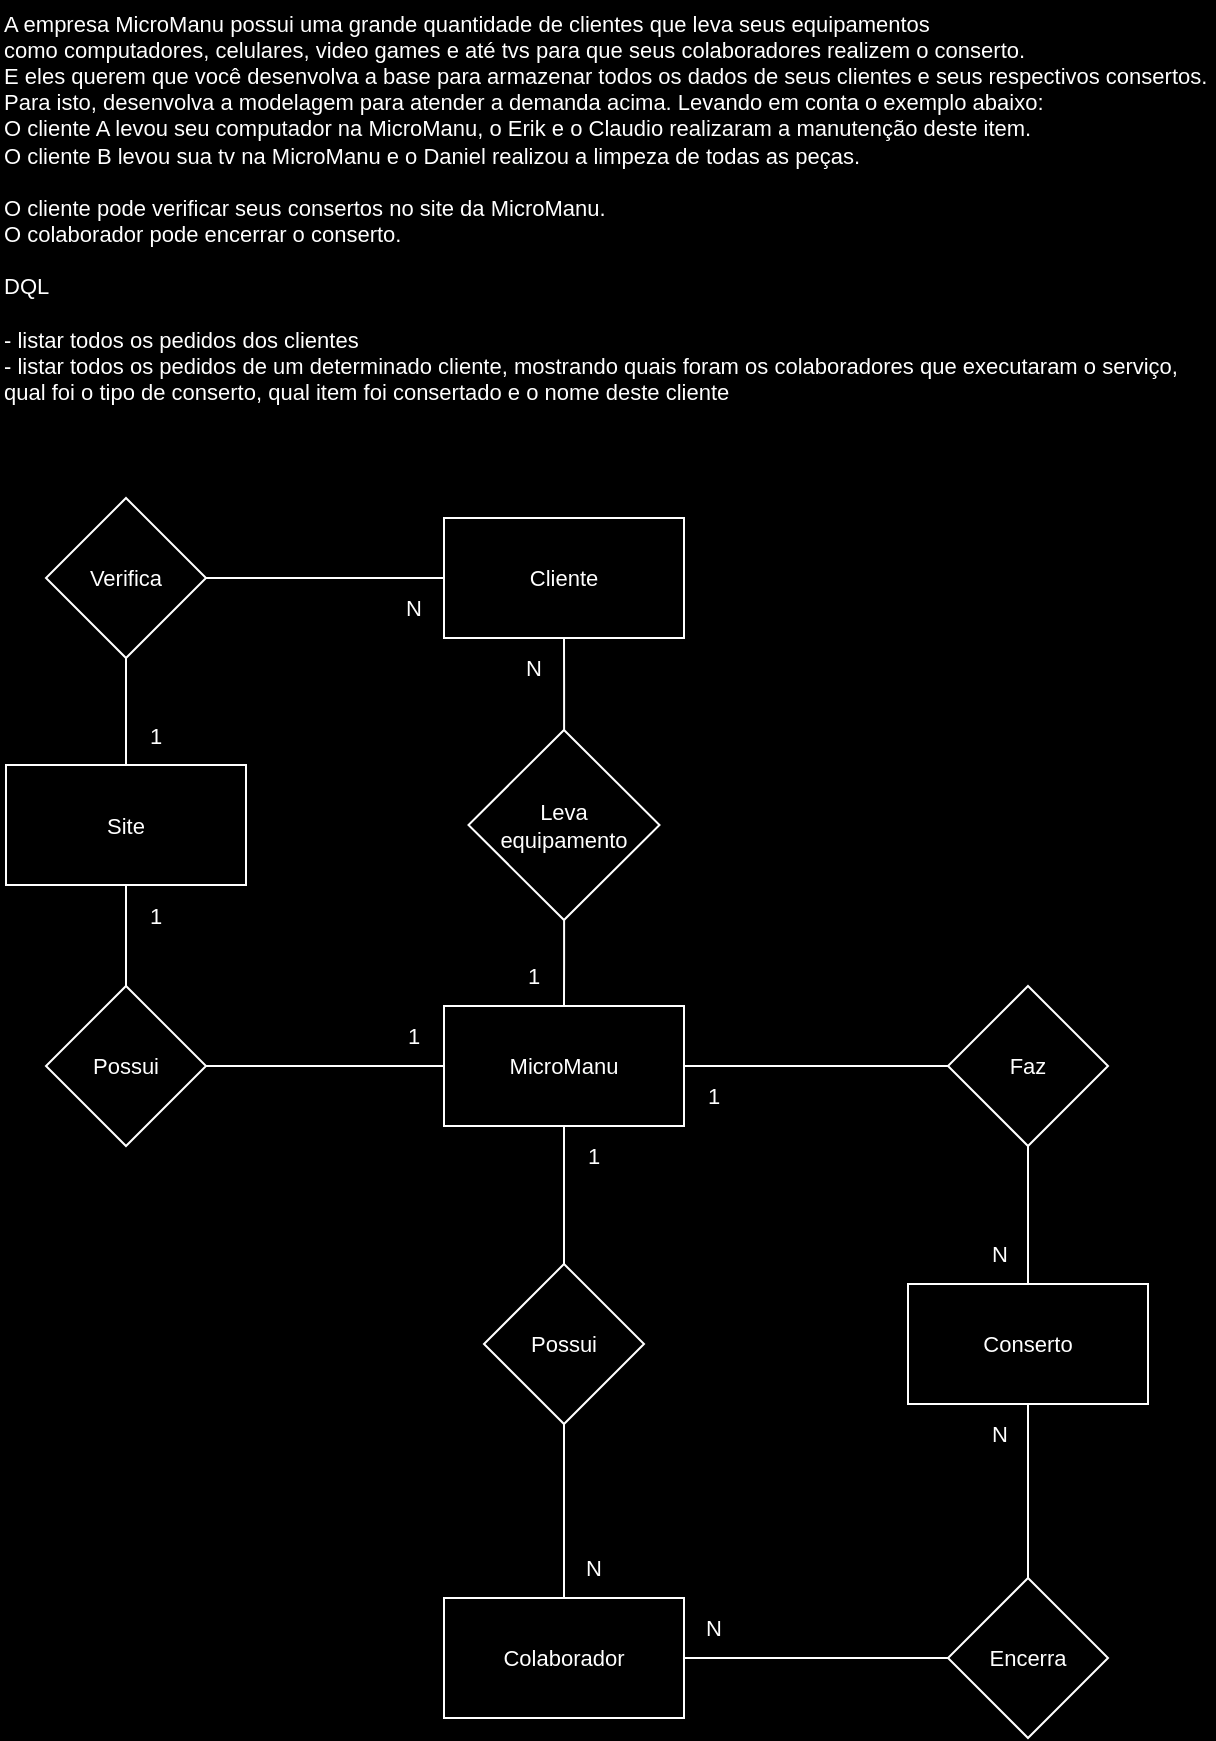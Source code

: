 <mxfile version="21.6.5" type="device">
  <diagram name="Página-1" id="dG00mdZPdMtr62z00cmZ">
    <mxGraphModel dx="1615" dy="805" grid="0" gridSize="10" guides="1" tooltips="1" connect="1" arrows="1" fold="1" page="1" pageScale="1" pageWidth="827" pageHeight="1169" background="#000000" math="0" shadow="0">
      <root>
        <mxCell id="0" />
        <mxCell id="1" parent="0" />
        <mxCell id="tCn8JGAIvdb3x7BiB6Lm-184" value="&lt;div&gt;﻿A empresa MicroManu possui uma grande quantidade de clientes que leva seus equipamentos&amp;nbsp;&lt;/div&gt;&lt;div&gt;como computadores, celulares, video games e até tvs para que seus colaboradores realizem o conserto.&lt;/div&gt;&lt;div&gt;E eles querem que você desenvolva a base para armazenar todos os dados de seus clientes e seus respectivos consertos.&lt;/div&gt;&lt;div&gt;Para isto, desenvolva a modelagem para atender a demanda acima. Levando em conta o exemplo abaixo:&lt;/div&gt;&lt;div&gt;O cliente A levou seu computador na MicroManu, o Erik e o Claudio realizaram a manutenção deste item.&lt;/div&gt;&lt;div&gt;O cliente B levou sua tv na MicroManu e o Daniel realizou a limpeza de todas as peças.&lt;/div&gt;&lt;div&gt;&lt;br&gt;&lt;/div&gt;&lt;div&gt;O cliente pode verificar seus consertos no site da MicroManu.&lt;/div&gt;&lt;div&gt;O colaborador pode encerrar o conserto.&lt;/div&gt;&lt;div&gt;&lt;br&gt;&lt;/div&gt;&lt;div&gt;DQL&lt;/div&gt;&lt;div&gt;&lt;br&gt;&lt;/div&gt;&lt;div&gt;- listar todos os pedidos dos clientes&lt;/div&gt;&lt;div&gt;- listar todos os pedidos de um determinado cliente, mostrando quais foram os colaboradores que executaram o serviço, qual foi o tipo de conserto, qual item foi consertado e o nome deste cliente&lt;/div&gt;" style="text;html=1;strokeColor=none;fillColor=none;align=left;verticalAlign=middle;whiteSpace=wrap;rounded=0;fontSize=11;fontFamily=Helvetica;fontColor=#FFFFFF;" vertex="1" parent="1">
          <mxGeometry x="106" y="169" width="607" height="208" as="geometry" />
        </mxCell>
        <mxCell id="tCn8JGAIvdb3x7BiB6Lm-186" value="Cliente" style="rounded=0;whiteSpace=wrap;html=1;labelBackgroundColor=none;strokeColor=#FFFFFF;fontFamily=Helvetica;fontSize=11;fontColor=#FFFFFF;fillColor=none;gradientColor=none;" vertex="1" parent="1">
          <mxGeometry x="328" y="428" width="120" height="60" as="geometry" />
        </mxCell>
        <mxCell id="tCn8JGAIvdb3x7BiB6Lm-201" style="edgeStyle=orthogonalEdgeStyle;shape=connector;rounded=0;orthogonalLoop=1;jettySize=auto;html=1;entryX=0.5;entryY=0;entryDx=0;entryDy=0;labelBackgroundColor=default;strokeColor=#FFFFFF;fontFamily=Helvetica;fontSize=11;fontColor=#FFFFFF;endArrow=none;endFill=0;" edge="1" parent="1" source="tCn8JGAIvdb3x7BiB6Lm-187" target="tCn8JGAIvdb3x7BiB6Lm-199">
          <mxGeometry relative="1" as="geometry" />
        </mxCell>
        <mxCell id="tCn8JGAIvdb3x7BiB6Lm-207" style="edgeStyle=orthogonalEdgeStyle;shape=connector;rounded=0;orthogonalLoop=1;jettySize=auto;html=1;entryX=0;entryY=0.5;entryDx=0;entryDy=0;labelBackgroundColor=default;strokeColor=#FFFFFF;fontFamily=Helvetica;fontSize=11;fontColor=#FFFFFF;endArrow=none;endFill=0;" edge="1" parent="1" source="tCn8JGAIvdb3x7BiB6Lm-187" target="tCn8JGAIvdb3x7BiB6Lm-205">
          <mxGeometry relative="1" as="geometry" />
        </mxCell>
        <mxCell id="tCn8JGAIvdb3x7BiB6Lm-187" value="MicroManu" style="rounded=0;whiteSpace=wrap;html=1;labelBackgroundColor=none;strokeColor=#FFFFFF;fontFamily=Helvetica;fontSize=11;fontColor=#FFFFFF;fillColor=none;gradientColor=none;" vertex="1" parent="1">
          <mxGeometry x="328" y="672" width="120" height="60" as="geometry" />
        </mxCell>
        <mxCell id="tCn8JGAIvdb3x7BiB6Lm-189" style="edgeStyle=orthogonalEdgeStyle;shape=connector;rounded=0;orthogonalLoop=1;jettySize=auto;html=1;entryX=0.5;entryY=1;entryDx=0;entryDy=0;labelBackgroundColor=default;strokeColor=#FFFFFF;fontFamily=Helvetica;fontSize=11;fontColor=#FFFFFF;endArrow=none;endFill=0;" edge="1" parent="1" source="tCn8JGAIvdb3x7BiB6Lm-188" target="tCn8JGAIvdb3x7BiB6Lm-186">
          <mxGeometry relative="1" as="geometry" />
        </mxCell>
        <mxCell id="tCn8JGAIvdb3x7BiB6Lm-190" style="edgeStyle=orthogonalEdgeStyle;shape=connector;rounded=0;orthogonalLoop=1;jettySize=auto;html=1;entryX=0.5;entryY=0;entryDx=0;entryDy=0;labelBackgroundColor=default;strokeColor=#FFFFFF;fontFamily=Helvetica;fontSize=11;fontColor=#FFFFFF;endArrow=none;endFill=0;" edge="1" parent="1" source="tCn8JGAIvdb3x7BiB6Lm-188" target="tCn8JGAIvdb3x7BiB6Lm-187">
          <mxGeometry relative="1" as="geometry" />
        </mxCell>
        <mxCell id="tCn8JGAIvdb3x7BiB6Lm-188" value="Leva&lt;br&gt;equipamento" style="rhombus;whiteSpace=wrap;html=1;labelBackgroundColor=none;strokeColor=#FFFFFF;fontFamily=Helvetica;fontSize=11;fontColor=#FFFFFF;fillColor=none;gradientColor=none;" vertex="1" parent="1">
          <mxGeometry x="340.25" y="534" width="95.5" height="95" as="geometry" />
        </mxCell>
        <mxCell id="tCn8JGAIvdb3x7BiB6Lm-191" value="Site" style="rounded=0;whiteSpace=wrap;html=1;labelBackgroundColor=none;strokeColor=#FFFFFF;fontFamily=Helvetica;fontSize=11;fontColor=#FFFFFF;fillColor=none;gradientColor=none;" vertex="1" parent="1">
          <mxGeometry x="109" y="551.5" width="120" height="60" as="geometry" />
        </mxCell>
        <mxCell id="tCn8JGAIvdb3x7BiB6Lm-194" style="edgeStyle=orthogonalEdgeStyle;shape=connector;rounded=0;orthogonalLoop=1;jettySize=auto;html=1;entryX=0;entryY=0.5;entryDx=0;entryDy=0;labelBackgroundColor=default;strokeColor=#FFFFFF;fontFamily=Helvetica;fontSize=11;fontColor=#FFFFFF;endArrow=none;endFill=0;" edge="1" parent="1" source="tCn8JGAIvdb3x7BiB6Lm-193" target="tCn8JGAIvdb3x7BiB6Lm-187">
          <mxGeometry relative="1" as="geometry" />
        </mxCell>
        <mxCell id="tCn8JGAIvdb3x7BiB6Lm-195" style="edgeStyle=orthogonalEdgeStyle;shape=connector;rounded=0;orthogonalLoop=1;jettySize=auto;html=1;entryX=0.5;entryY=1;entryDx=0;entryDy=0;labelBackgroundColor=default;strokeColor=#FFFFFF;fontFamily=Helvetica;fontSize=11;fontColor=#FFFFFF;endArrow=none;endFill=0;" edge="1" parent="1" source="tCn8JGAIvdb3x7BiB6Lm-193" target="tCn8JGAIvdb3x7BiB6Lm-191">
          <mxGeometry relative="1" as="geometry" />
        </mxCell>
        <mxCell id="tCn8JGAIvdb3x7BiB6Lm-193" value="Possui" style="rhombus;whiteSpace=wrap;html=1;labelBackgroundColor=none;strokeColor=#FFFFFF;fontFamily=Helvetica;fontSize=11;fontColor=#FFFFFF;fillColor=none;gradientColor=none;" vertex="1" parent="1">
          <mxGeometry x="129" y="662" width="80" height="80" as="geometry" />
        </mxCell>
        <mxCell id="tCn8JGAIvdb3x7BiB6Lm-197" style="edgeStyle=orthogonalEdgeStyle;shape=connector;rounded=0;orthogonalLoop=1;jettySize=auto;html=1;entryX=0;entryY=0.5;entryDx=0;entryDy=0;labelBackgroundColor=default;strokeColor=#FFFFFF;fontFamily=Helvetica;fontSize=11;fontColor=#FFFFFF;endArrow=none;endFill=0;" edge="1" parent="1" source="tCn8JGAIvdb3x7BiB6Lm-196" target="tCn8JGAIvdb3x7BiB6Lm-186">
          <mxGeometry relative="1" as="geometry" />
        </mxCell>
        <mxCell id="tCn8JGAIvdb3x7BiB6Lm-198" style="edgeStyle=orthogonalEdgeStyle;shape=connector;rounded=0;orthogonalLoop=1;jettySize=auto;html=1;entryX=0.5;entryY=0;entryDx=0;entryDy=0;labelBackgroundColor=default;strokeColor=#FFFFFF;fontFamily=Helvetica;fontSize=11;fontColor=#FFFFFF;endArrow=none;endFill=0;" edge="1" parent="1" source="tCn8JGAIvdb3x7BiB6Lm-196" target="tCn8JGAIvdb3x7BiB6Lm-191">
          <mxGeometry relative="1" as="geometry" />
        </mxCell>
        <mxCell id="tCn8JGAIvdb3x7BiB6Lm-196" value="Verifica" style="rhombus;whiteSpace=wrap;html=1;labelBackgroundColor=none;strokeColor=#FFFFFF;fontFamily=Helvetica;fontSize=11;fontColor=#FFFFFF;fillColor=none;gradientColor=none;" vertex="1" parent="1">
          <mxGeometry x="129" y="418" width="80" height="80" as="geometry" />
        </mxCell>
        <mxCell id="tCn8JGAIvdb3x7BiB6Lm-203" style="edgeStyle=orthogonalEdgeStyle;shape=connector;rounded=0;orthogonalLoop=1;jettySize=auto;html=1;entryX=0.5;entryY=0;entryDx=0;entryDy=0;labelBackgroundColor=default;strokeColor=#FFFFFF;fontFamily=Helvetica;fontSize=11;fontColor=#FFFFFF;endArrow=none;endFill=0;" edge="1" parent="1" source="tCn8JGAIvdb3x7BiB6Lm-199" target="tCn8JGAIvdb3x7BiB6Lm-202">
          <mxGeometry relative="1" as="geometry" />
        </mxCell>
        <mxCell id="tCn8JGAIvdb3x7BiB6Lm-199" value="Possui" style="rhombus;whiteSpace=wrap;html=1;labelBackgroundColor=none;strokeColor=#FFFFFF;fontFamily=Helvetica;fontSize=11;fontColor=#FFFFFF;fillColor=none;gradientColor=none;" vertex="1" parent="1">
          <mxGeometry x="348" y="801" width="80" height="80" as="geometry" />
        </mxCell>
        <mxCell id="tCn8JGAIvdb3x7BiB6Lm-206" style="edgeStyle=orthogonalEdgeStyle;shape=connector;rounded=0;orthogonalLoop=1;jettySize=auto;html=1;entryX=0;entryY=0.5;entryDx=0;entryDy=0;labelBackgroundColor=default;strokeColor=#FFFFFF;fontFamily=Helvetica;fontSize=11;fontColor=#FFFFFF;endArrow=none;endFill=0;" edge="1" parent="1" source="tCn8JGAIvdb3x7BiB6Lm-202" target="tCn8JGAIvdb3x7BiB6Lm-204">
          <mxGeometry relative="1" as="geometry" />
        </mxCell>
        <mxCell id="tCn8JGAIvdb3x7BiB6Lm-202" value="Colaborador" style="rounded=0;whiteSpace=wrap;html=1;labelBackgroundColor=none;strokeColor=#FFFFFF;fontFamily=Helvetica;fontSize=11;fontColor=#FFFFFF;fillColor=none;gradientColor=none;" vertex="1" parent="1">
          <mxGeometry x="328" y="968" width="120" height="60" as="geometry" />
        </mxCell>
        <mxCell id="tCn8JGAIvdb3x7BiB6Lm-204" value="Encerra" style="rhombus;whiteSpace=wrap;html=1;labelBackgroundColor=none;strokeColor=#FFFFFF;fontFamily=Helvetica;fontSize=11;fontColor=#FFFFFF;fillColor=none;gradientColor=none;" vertex="1" parent="1">
          <mxGeometry x="580" y="958" width="80" height="80" as="geometry" />
        </mxCell>
        <mxCell id="tCn8JGAIvdb3x7BiB6Lm-209" style="edgeStyle=orthogonalEdgeStyle;shape=connector;rounded=0;orthogonalLoop=1;jettySize=auto;html=1;entryX=0.5;entryY=0;entryDx=0;entryDy=0;labelBackgroundColor=default;strokeColor=#FFFFFF;fontFamily=Helvetica;fontSize=11;fontColor=#FFFFFF;endArrow=none;endFill=0;" edge="1" parent="1" source="tCn8JGAIvdb3x7BiB6Lm-205" target="tCn8JGAIvdb3x7BiB6Lm-208">
          <mxGeometry relative="1" as="geometry" />
        </mxCell>
        <mxCell id="tCn8JGAIvdb3x7BiB6Lm-205" value="Faz" style="rhombus;whiteSpace=wrap;html=1;labelBackgroundColor=none;strokeColor=#FFFFFF;fontFamily=Helvetica;fontSize=11;fontColor=#FFFFFF;fillColor=none;gradientColor=none;" vertex="1" parent="1">
          <mxGeometry x="580" y="662" width="80" height="80" as="geometry" />
        </mxCell>
        <mxCell id="tCn8JGAIvdb3x7BiB6Lm-210" style="edgeStyle=orthogonalEdgeStyle;shape=connector;rounded=0;orthogonalLoop=1;jettySize=auto;html=1;entryX=0.5;entryY=0;entryDx=0;entryDy=0;labelBackgroundColor=default;strokeColor=#FFFFFF;fontFamily=Helvetica;fontSize=11;fontColor=#FFFFFF;endArrow=none;endFill=0;" edge="1" parent="1" source="tCn8JGAIvdb3x7BiB6Lm-208" target="tCn8JGAIvdb3x7BiB6Lm-204">
          <mxGeometry relative="1" as="geometry" />
        </mxCell>
        <mxCell id="tCn8JGAIvdb3x7BiB6Lm-208" value="Conserto" style="rounded=0;whiteSpace=wrap;html=1;labelBackgroundColor=none;strokeColor=#FFFFFF;fontFamily=Helvetica;fontSize=11;fontColor=#FFFFFF;fillColor=none;gradientColor=none;" vertex="1" parent="1">
          <mxGeometry x="560" y="811" width="120" height="60" as="geometry" />
        </mxCell>
        <mxCell id="tCn8JGAIvdb3x7BiB6Lm-211" value="N" style="text;html=1;strokeColor=none;fillColor=none;align=center;verticalAlign=middle;whiteSpace=wrap;rounded=0;fontSize=11;fontFamily=Helvetica;fontColor=#FFFFFF;" vertex="1" parent="1">
          <mxGeometry x="358" y="488" width="30" height="30" as="geometry" />
        </mxCell>
        <mxCell id="tCn8JGAIvdb3x7BiB6Lm-212" value="1" style="text;html=1;strokeColor=none;fillColor=none;align=center;verticalAlign=middle;whiteSpace=wrap;rounded=0;fontSize=11;fontFamily=Helvetica;fontColor=#FFFFFF;" vertex="1" parent="1">
          <mxGeometry x="169" y="521.5" width="30" height="30" as="geometry" />
        </mxCell>
        <mxCell id="tCn8JGAIvdb3x7BiB6Lm-213" value="1" style="text;html=1;strokeColor=none;fillColor=none;align=center;verticalAlign=middle;whiteSpace=wrap;rounded=0;fontSize=11;fontFamily=Helvetica;fontColor=#FFFFFF;" vertex="1" parent="1">
          <mxGeometry x="169" y="611.5" width="30" height="30" as="geometry" />
        </mxCell>
        <mxCell id="tCn8JGAIvdb3x7BiB6Lm-214" value="1" style="text;html=1;strokeColor=none;fillColor=none;align=center;verticalAlign=middle;whiteSpace=wrap;rounded=0;fontSize=11;fontFamily=Helvetica;fontColor=#FFFFFF;" vertex="1" parent="1">
          <mxGeometry x="298" y="672" width="30" height="30" as="geometry" />
        </mxCell>
        <mxCell id="tCn8JGAIvdb3x7BiB6Lm-215" value="1" style="text;html=1;strokeColor=none;fillColor=none;align=center;verticalAlign=middle;whiteSpace=wrap;rounded=0;fontSize=11;fontFamily=Helvetica;fontColor=#FFFFFF;" vertex="1" parent="1">
          <mxGeometry x="358" y="641.5" width="30" height="30" as="geometry" />
        </mxCell>
        <mxCell id="tCn8JGAIvdb3x7BiB6Lm-217" value="N" style="text;html=1;strokeColor=none;fillColor=none;align=center;verticalAlign=middle;whiteSpace=wrap;rounded=0;fontSize=11;fontFamily=Helvetica;fontColor=#FFFFFF;" vertex="1" parent="1">
          <mxGeometry x="298" y="458" width="30" height="30" as="geometry" />
        </mxCell>
        <mxCell id="tCn8JGAIvdb3x7BiB6Lm-218" value="1" style="text;html=1;strokeColor=none;fillColor=none;align=center;verticalAlign=middle;whiteSpace=wrap;rounded=0;fontSize=11;fontFamily=Helvetica;fontColor=#FFFFFF;" vertex="1" parent="1">
          <mxGeometry x="388" y="732" width="30" height="30" as="geometry" />
        </mxCell>
        <mxCell id="tCn8JGAIvdb3x7BiB6Lm-219" value="N" style="text;html=1;strokeColor=none;fillColor=none;align=center;verticalAlign=middle;whiteSpace=wrap;rounded=0;fontSize=11;fontFamily=Helvetica;fontColor=#FFFFFF;" vertex="1" parent="1">
          <mxGeometry x="388" y="938" width="30" height="30" as="geometry" />
        </mxCell>
        <mxCell id="tCn8JGAIvdb3x7BiB6Lm-220" value="N" style="text;html=1;strokeColor=none;fillColor=none;align=center;verticalAlign=middle;whiteSpace=wrap;rounded=0;fontSize=11;fontFamily=Helvetica;fontColor=#FFFFFF;" vertex="1" parent="1">
          <mxGeometry x="448" y="968" width="30" height="30" as="geometry" />
        </mxCell>
        <mxCell id="tCn8JGAIvdb3x7BiB6Lm-221" value="N" style="text;html=1;strokeColor=none;fillColor=none;align=center;verticalAlign=middle;whiteSpace=wrap;rounded=0;fontSize=11;fontFamily=Helvetica;fontColor=#FFFFFF;" vertex="1" parent="1">
          <mxGeometry x="591" y="871" width="30" height="30" as="geometry" />
        </mxCell>
        <mxCell id="tCn8JGAIvdb3x7BiB6Lm-222" value="N" style="text;html=1;strokeColor=none;fillColor=none;align=center;verticalAlign=middle;whiteSpace=wrap;rounded=0;fontSize=11;fontFamily=Helvetica;fontColor=#FFFFFF;" vertex="1" parent="1">
          <mxGeometry x="591" y="781" width="30" height="30" as="geometry" />
        </mxCell>
        <mxCell id="tCn8JGAIvdb3x7BiB6Lm-223" value="1" style="text;html=1;strokeColor=none;fillColor=none;align=center;verticalAlign=middle;whiteSpace=wrap;rounded=0;fontSize=11;fontFamily=Helvetica;fontColor=#FFFFFF;" vertex="1" parent="1">
          <mxGeometry x="448" y="702" width="30" height="30" as="geometry" />
        </mxCell>
      </root>
    </mxGraphModel>
  </diagram>
</mxfile>
